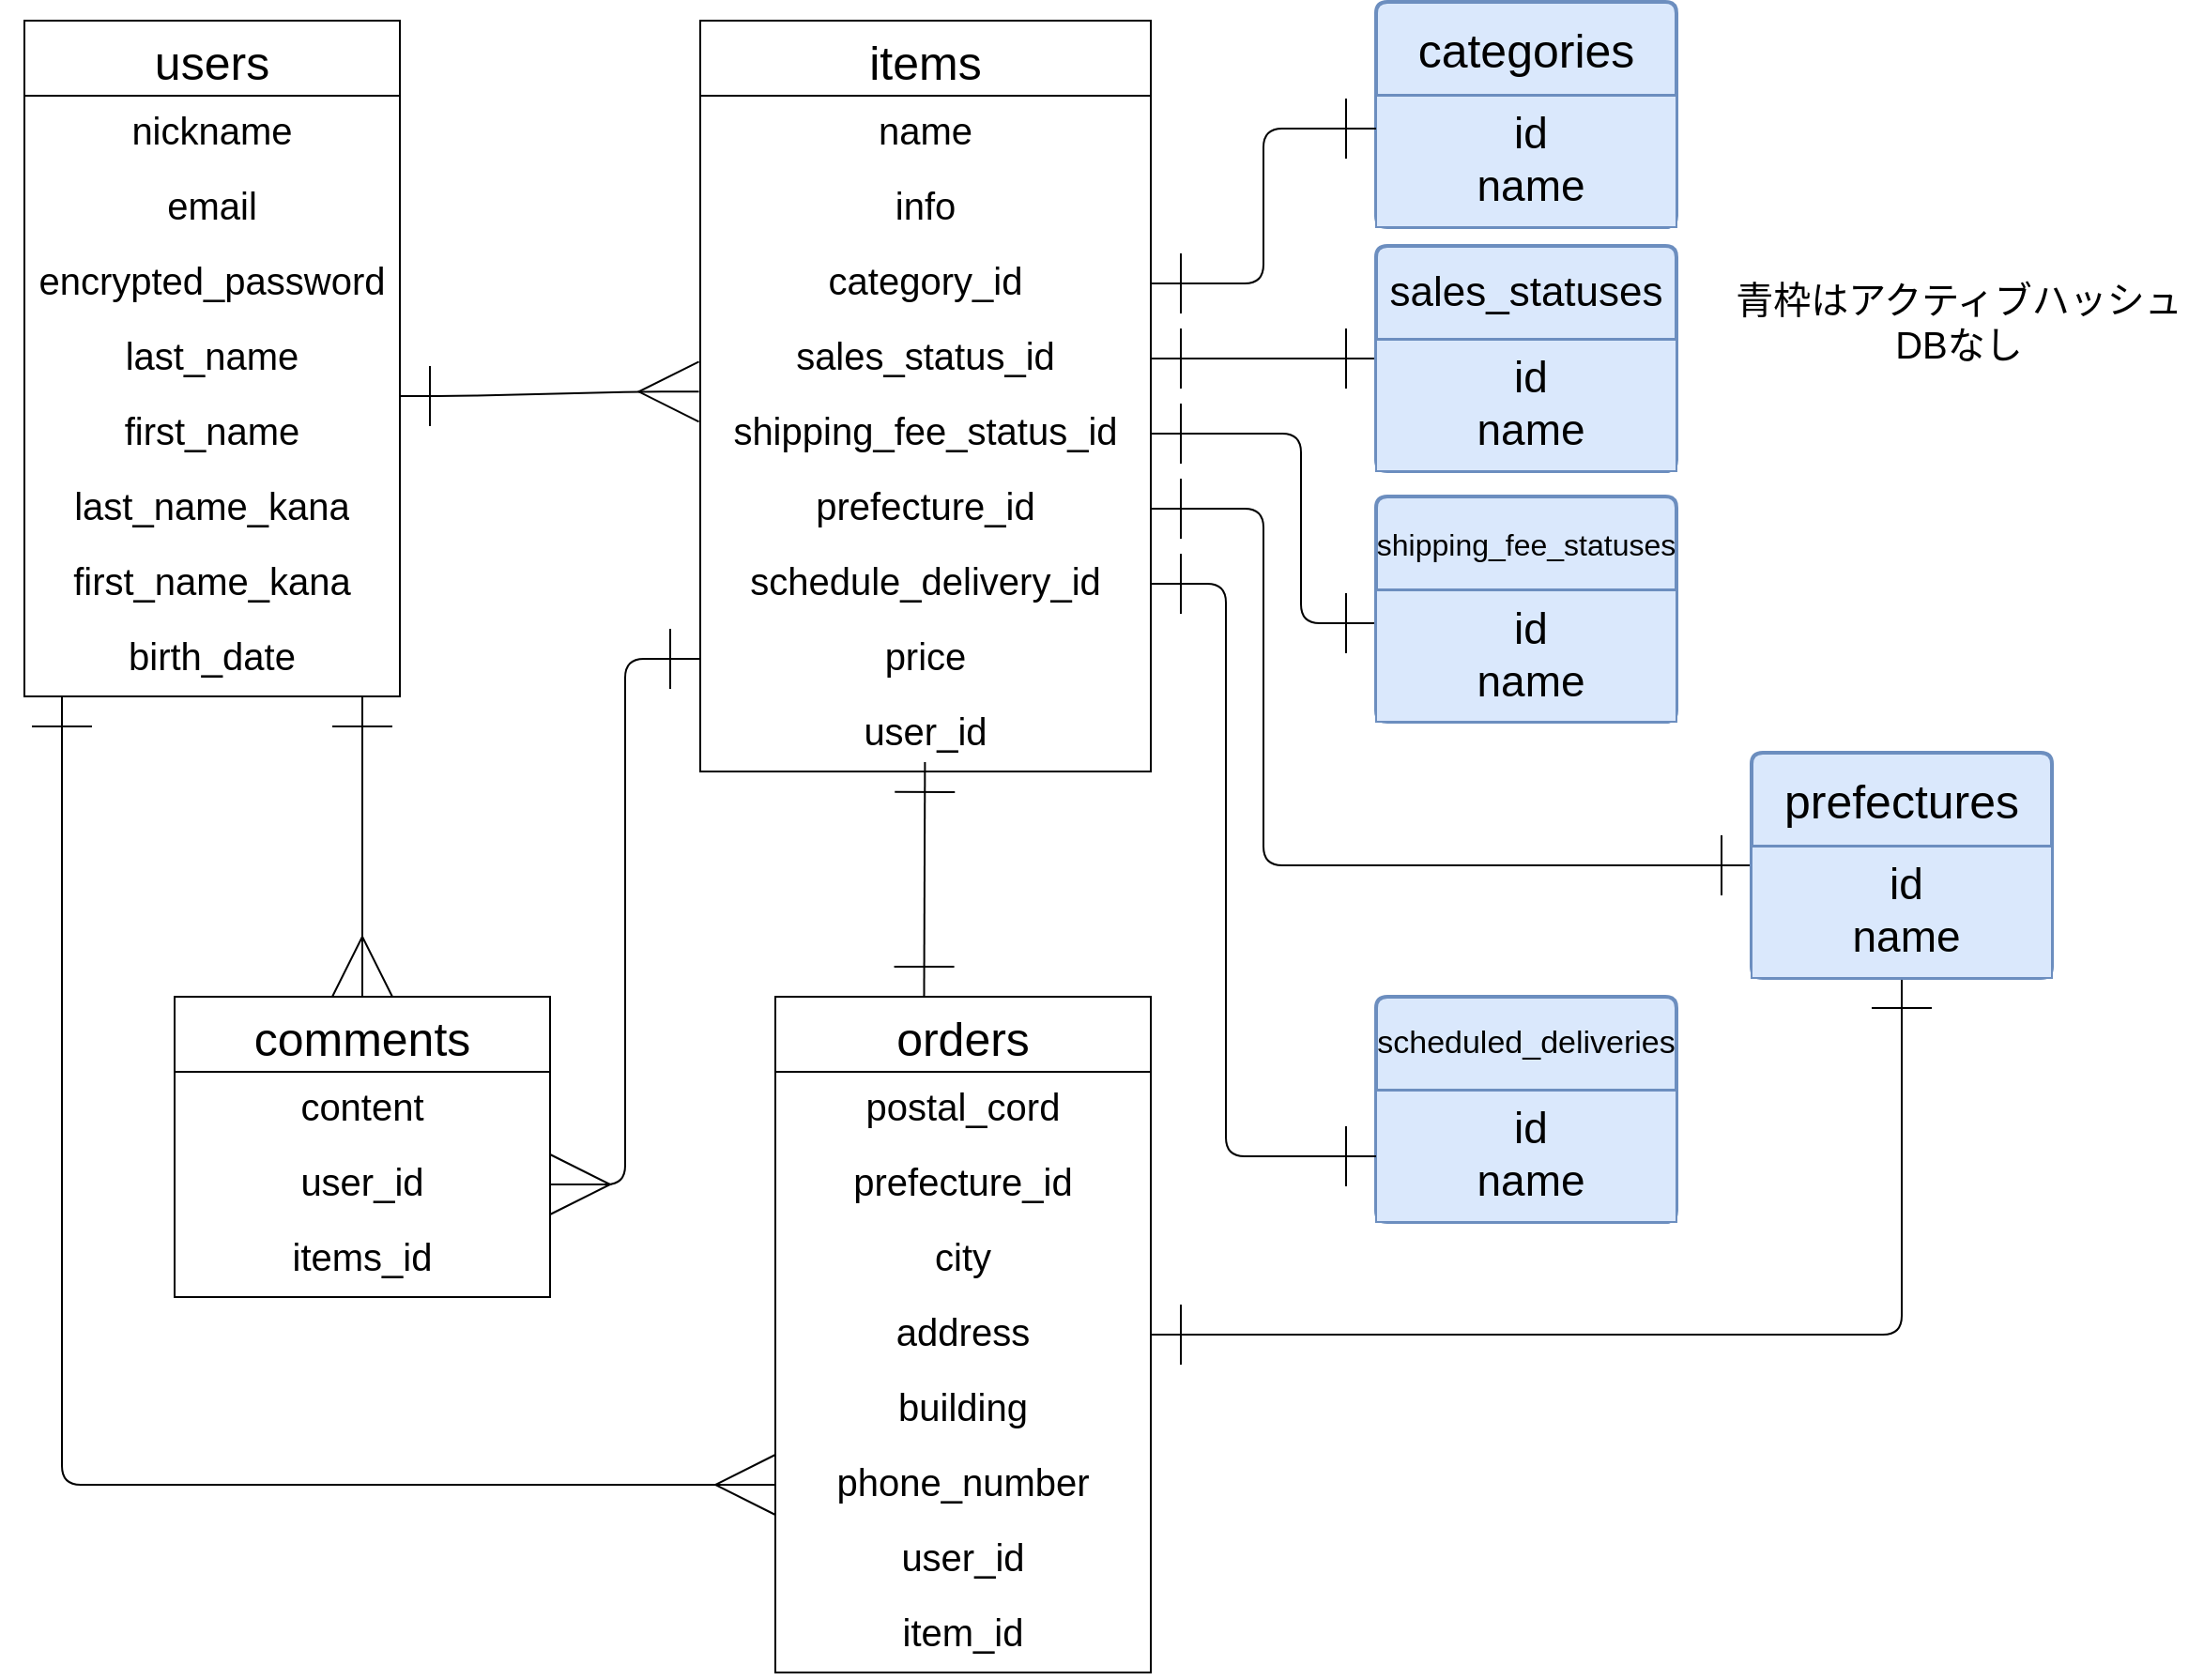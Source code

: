 <mxfile>
    <diagram id="mToiAkbeKMKBAZvZx_nQ" name="ページ1">
        <mxGraphModel dx="1200" dy="1278" grid="1" gridSize="10" guides="1" tooltips="1" connect="1" arrows="1" fold="1" page="1" pageScale="1" pageWidth="1169" pageHeight="827" math="0" shadow="0">
            <root>
                <mxCell id="0"/>
                <mxCell id="1" parent="0"/>
                <mxCell id="167" style="edgeStyle=elbowEdgeStyle;html=1;entryX=0.5;entryY=0;entryDx=0;entryDy=0;startArrow=ERone;startFill=0;endArrow=ERmany;endFill=0;endSize=30;startSize=30;" parent="1" source="100" target="129" edge="1">
                    <mxGeometry relative="1" as="geometry"/>
                </mxCell>
                <mxCell id="187" style="edgeStyle=elbowEdgeStyle;html=1;entryX=0;entryY=0.5;entryDx=0;entryDy=0;endSize=30;startSize=30;endArrow=ERmany;endFill=0;startArrow=ERone;startFill=0;" edge="1" parent="1" source="100" target="153">
                    <mxGeometry relative="1" as="geometry">
                        <Array as="points">
                            <mxPoint x="60" y="670"/>
                        </Array>
                    </mxGeometry>
                </mxCell>
                <mxCell id="100" value="users" style="swimlane;fontStyle=0;childLayout=stackLayout;horizontal=1;startSize=40;horizontalStack=0;resizeParent=1;resizeParentMax=0;resizeLast=0;collapsible=1;marginBottom=0;align=center;fontSize=25;" parent="1" vertex="1">
                    <mxGeometry x="40" y="40" width="200" height="360" as="geometry"/>
                </mxCell>
                <mxCell id="101" value="nickname" style="text;strokeColor=none;fillColor=none;spacingLeft=4;spacingRight=4;overflow=hidden;rotatable=0;points=[[0,0.5],[1,0.5]];portConstraint=eastwest;fontSize=20;whiteSpace=wrap;html=1;align=center;" parent="100" vertex="1">
                    <mxGeometry y="40" width="200" height="40" as="geometry"/>
                </mxCell>
                <mxCell id="102" value="email" style="text;strokeColor=none;fillColor=none;spacingLeft=4;spacingRight=4;overflow=hidden;rotatable=0;points=[[0,0.5],[1,0.5]];portConstraint=eastwest;fontSize=20;whiteSpace=wrap;html=1;align=center;" parent="100" vertex="1">
                    <mxGeometry y="80" width="200" height="40" as="geometry"/>
                </mxCell>
                <mxCell id="103" value="encrypted_password" style="text;strokeColor=none;fillColor=none;spacingLeft=4;spacingRight=4;overflow=hidden;rotatable=0;points=[[0,0.5],[1,0.5]];portConstraint=eastwest;fontSize=20;whiteSpace=wrap;html=1;align=center;" parent="100" vertex="1">
                    <mxGeometry y="120" width="200" height="40" as="geometry"/>
                </mxCell>
                <mxCell id="128" value="last_name" style="text;strokeColor=none;fillColor=none;spacingLeft=4;spacingRight=4;overflow=hidden;rotatable=0;points=[[0,0.5],[1,0.5]];portConstraint=eastwest;fontSize=20;whiteSpace=wrap;html=1;align=center;" parent="100" vertex="1">
                    <mxGeometry y="160" width="200" height="40" as="geometry"/>
                </mxCell>
                <mxCell id="139" value="first_name" style="text;strokeColor=none;fillColor=none;spacingLeft=4;spacingRight=4;overflow=hidden;rotatable=0;points=[[0,0.5],[1,0.5]];portConstraint=eastwest;fontSize=20;whiteSpace=wrap;html=1;align=center;" parent="100" vertex="1">
                    <mxGeometry y="200" width="200" height="40" as="geometry"/>
                </mxCell>
                <mxCell id="140" value="last_name_kana" style="text;strokeColor=none;fillColor=none;spacingLeft=4;spacingRight=4;overflow=hidden;rotatable=0;points=[[0,0.5],[1,0.5]];portConstraint=eastwest;fontSize=20;whiteSpace=wrap;html=1;align=center;" parent="100" vertex="1">
                    <mxGeometry y="240" width="200" height="40" as="geometry"/>
                </mxCell>
                <mxCell id="141" value="first_name_kana" style="text;strokeColor=none;fillColor=none;spacingLeft=4;spacingRight=4;overflow=hidden;rotatable=0;points=[[0,0.5],[1,0.5]];portConstraint=eastwest;fontSize=20;whiteSpace=wrap;html=1;align=center;" parent="100" vertex="1">
                    <mxGeometry y="280" width="200" height="40" as="geometry"/>
                </mxCell>
                <mxCell id="142" value="birth_date" style="text;strokeColor=none;fillColor=none;spacingLeft=4;spacingRight=4;overflow=hidden;rotatable=0;points=[[0,0.5],[1,0.5]];portConstraint=eastwest;fontSize=20;whiteSpace=wrap;html=1;align=center;" parent="100" vertex="1">
                    <mxGeometry y="320" width="200" height="40" as="geometry"/>
                </mxCell>
                <mxCell id="116" value="&lt;font style=&quot;font-size: 25px;&quot;&gt;categories&lt;/font&gt;" style="swimlane;childLayout=stackLayout;horizontal=1;startSize=50;horizontalStack=0;rounded=1;fontSize=14;fontStyle=0;strokeWidth=2;resizeParent=0;resizeLast=1;shadow=0;dashed=0;align=center;arcSize=4;whiteSpace=wrap;html=1;fillColor=#dae8fc;strokeColor=#6c8ebf;" parent="1" vertex="1">
                    <mxGeometry x="760" y="30" width="160" height="120" as="geometry"/>
                </mxCell>
                <mxCell id="117" value="&lt;font style=&quot;font-size: 23px;&quot;&gt;id&lt;/font&gt;&lt;div&gt;&lt;font style=&quot;font-size: 23px;&quot;&gt;name&lt;/font&gt;&lt;/div&gt;" style="align=center;strokeColor=#6c8ebf;fillColor=#dae8fc;spacingLeft=4;fontSize=12;verticalAlign=top;resizable=0;rotatable=0;part=1;html=1;" parent="116" vertex="1">
                    <mxGeometry y="50" width="160" height="70" as="geometry"/>
                </mxCell>
                <mxCell id="129" value="comments" style="swimlane;fontStyle=0;childLayout=stackLayout;horizontal=1;startSize=40;horizontalStack=0;resizeParent=1;resizeParentMax=0;resizeLast=0;collapsible=1;marginBottom=0;align=center;fontSize=25;" parent="1" vertex="1">
                    <mxGeometry x="120" y="560" width="200" height="160" as="geometry"/>
                </mxCell>
                <mxCell id="130" value="content" style="text;strokeColor=none;fillColor=none;spacingLeft=4;spacingRight=4;overflow=hidden;rotatable=0;points=[[0,0.5],[1,0.5]];portConstraint=eastwest;fontSize=20;whiteSpace=wrap;html=1;align=center;" parent="129" vertex="1">
                    <mxGeometry y="40" width="200" height="40" as="geometry"/>
                </mxCell>
                <mxCell id="131" value="user_id" style="text;strokeColor=none;fillColor=none;spacingLeft=4;spacingRight=4;overflow=hidden;rotatable=0;points=[[0,0.5],[1,0.5]];portConstraint=eastwest;fontSize=20;whiteSpace=wrap;html=1;align=center;" parent="129" vertex="1">
                    <mxGeometry y="80" width="200" height="40" as="geometry"/>
                </mxCell>
                <mxCell id="132" value="items_id" style="text;strokeColor=none;fillColor=none;spacingLeft=4;spacingRight=4;overflow=hidden;rotatable=0;points=[[0,0.5],[1,0.5]];portConstraint=eastwest;fontSize=20;whiteSpace=wrap;html=1;align=center;" parent="129" vertex="1">
                    <mxGeometry y="120" width="200" height="40" as="geometry"/>
                </mxCell>
                <mxCell id="134" value="orders" style="swimlane;fontStyle=0;childLayout=stackLayout;horizontal=1;startSize=40;horizontalStack=0;resizeParent=1;resizeParentMax=0;resizeLast=0;collapsible=1;marginBottom=0;align=center;fontSize=25;" parent="1" vertex="1">
                    <mxGeometry x="440" y="560" width="200" height="360" as="geometry"/>
                </mxCell>
                <mxCell id="135" value="postal_cord" style="text;strokeColor=none;fillColor=none;spacingLeft=4;spacingRight=4;overflow=hidden;rotatable=0;points=[[0,0.5],[1,0.5]];portConstraint=eastwest;fontSize=20;whiteSpace=wrap;html=1;align=center;" parent="134" vertex="1">
                    <mxGeometry y="40" width="200" height="40" as="geometry"/>
                </mxCell>
                <mxCell id="136" value="prefecture_id" style="text;strokeColor=none;fillColor=none;spacingLeft=4;spacingRight=4;overflow=hidden;rotatable=0;points=[[0,0.5],[1,0.5]];portConstraint=eastwest;fontSize=20;whiteSpace=wrap;html=1;align=center;" parent="134" vertex="1">
                    <mxGeometry y="80" width="200" height="40" as="geometry"/>
                </mxCell>
                <mxCell id="137" value="city" style="text;strokeColor=none;fillColor=none;spacingLeft=4;spacingRight=4;overflow=hidden;rotatable=0;points=[[0,0.5],[1,0.5]];portConstraint=eastwest;fontSize=20;whiteSpace=wrap;html=1;align=center;" parent="134" vertex="1">
                    <mxGeometry y="120" width="200" height="40" as="geometry"/>
                </mxCell>
                <mxCell id="138" value="address" style="text;strokeColor=none;fillColor=none;spacingLeft=4;spacingRight=4;overflow=hidden;rotatable=0;points=[[0,0.5],[1,0.5]];portConstraint=eastwest;fontSize=20;whiteSpace=wrap;html=1;align=center;" parent="134" vertex="1">
                    <mxGeometry y="160" width="200" height="40" as="geometry"/>
                </mxCell>
                <mxCell id="152" value="building" style="text;strokeColor=none;fillColor=none;spacingLeft=4;spacingRight=4;overflow=hidden;rotatable=0;points=[[0,0.5],[1,0.5]];portConstraint=eastwest;fontSize=20;whiteSpace=wrap;html=1;align=center;" parent="134" vertex="1">
                    <mxGeometry y="200" width="200" height="40" as="geometry"/>
                </mxCell>
                <mxCell id="153" value="phone_number" style="text;strokeColor=none;fillColor=none;spacingLeft=4;spacingRight=4;overflow=hidden;rotatable=0;points=[[0,0.5],[1,0.5]];portConstraint=eastwest;fontSize=20;whiteSpace=wrap;html=1;align=center;" parent="134" vertex="1">
                    <mxGeometry y="240" width="200" height="40" as="geometry"/>
                </mxCell>
                <mxCell id="185" value="user_id" style="text;strokeColor=none;fillColor=none;spacingLeft=4;spacingRight=4;overflow=hidden;rotatable=0;points=[[0,0.5],[1,0.5]];portConstraint=eastwest;fontSize=20;whiteSpace=wrap;html=1;align=center;" vertex="1" parent="134">
                    <mxGeometry y="280" width="200" height="40" as="geometry"/>
                </mxCell>
                <mxCell id="186" value="item_id" style="text;strokeColor=none;fillColor=none;spacingLeft=4;spacingRight=4;overflow=hidden;rotatable=0;points=[[0,0.5],[1,0.5]];portConstraint=eastwest;fontSize=20;whiteSpace=wrap;html=1;align=center;" vertex="1" parent="134">
                    <mxGeometry y="320" width="200" height="40" as="geometry"/>
                </mxCell>
                <mxCell id="143" value="items" style="swimlane;fontStyle=0;childLayout=stackLayout;horizontal=1;startSize=40;horizontalStack=0;resizeParent=1;resizeParentMax=0;resizeLast=0;collapsible=1;marginBottom=0;align=center;fontSize=25;" parent="1" vertex="1">
                    <mxGeometry x="400" y="40" width="240" height="400" as="geometry"/>
                </mxCell>
                <mxCell id="144" value="name" style="text;strokeColor=none;fillColor=none;spacingLeft=4;spacingRight=4;overflow=hidden;rotatable=0;points=[[0,0.5],[1,0.5]];portConstraint=eastwest;fontSize=20;whiteSpace=wrap;html=1;align=center;" parent="143" vertex="1">
                    <mxGeometry y="40" width="240" height="40" as="geometry"/>
                </mxCell>
                <mxCell id="145" value="info" style="text;strokeColor=none;fillColor=none;spacingLeft=4;spacingRight=4;overflow=hidden;rotatable=0;points=[[0,0.5],[1,0.5]];portConstraint=eastwest;fontSize=20;whiteSpace=wrap;html=1;align=center;" parent="143" vertex="1">
                    <mxGeometry y="80" width="240" height="40" as="geometry"/>
                </mxCell>
                <mxCell id="146" value="category_id" style="text;strokeColor=none;fillColor=none;spacingLeft=4;spacingRight=4;overflow=hidden;rotatable=0;points=[[0,0.5],[1,0.5]];portConstraint=eastwest;fontSize=20;whiteSpace=wrap;html=1;align=center;" parent="143" vertex="1">
                    <mxGeometry y="120" width="240" height="40" as="geometry"/>
                </mxCell>
                <mxCell id="147" value="sales_status_id" style="text;strokeColor=none;fillColor=none;spacingLeft=4;spacingRight=4;overflow=hidden;rotatable=0;points=[[0,0.5],[1,0.5]];portConstraint=eastwest;fontSize=20;whiteSpace=wrap;html=1;align=center;" parent="143" vertex="1">
                    <mxGeometry y="160" width="240" height="40" as="geometry"/>
                </mxCell>
                <mxCell id="148" value="shipping_fee_status_id" style="text;strokeColor=none;fillColor=none;spacingLeft=4;spacingRight=4;overflow=hidden;rotatable=0;points=[[0,0.5],[1,0.5]];portConstraint=eastwest;fontSize=20;whiteSpace=wrap;html=1;align=center;" parent="143" vertex="1">
                    <mxGeometry y="200" width="240" height="40" as="geometry"/>
                </mxCell>
                <mxCell id="149" value="prefecture_id" style="text;strokeColor=none;fillColor=none;spacingLeft=4;spacingRight=4;overflow=hidden;rotatable=0;points=[[0,0.5],[1,0.5]];portConstraint=eastwest;fontSize=20;whiteSpace=wrap;html=1;align=center;" parent="143" vertex="1">
                    <mxGeometry y="240" width="240" height="40" as="geometry"/>
                </mxCell>
                <mxCell id="150" value="schedule_delivery_id" style="text;strokeColor=none;fillColor=none;spacingLeft=4;spacingRight=4;overflow=hidden;rotatable=0;points=[[0,0.5],[1,0.5]];portConstraint=eastwest;fontSize=20;whiteSpace=wrap;html=1;align=center;" parent="143" vertex="1">
                    <mxGeometry y="280" width="240" height="40" as="geometry"/>
                </mxCell>
                <mxCell id="151" value="price" style="text;strokeColor=none;fillColor=none;spacingLeft=4;spacingRight=4;overflow=hidden;rotatable=0;points=[[0,0.5],[1,0.5]];portConstraint=eastwest;fontSize=20;whiteSpace=wrap;html=1;align=center;" parent="143" vertex="1">
                    <mxGeometry y="320" width="240" height="40" as="geometry"/>
                </mxCell>
                <mxCell id="162" value="user_id" style="text;strokeColor=none;fillColor=none;spacingLeft=4;spacingRight=4;overflow=hidden;rotatable=0;points=[[0,0.5],[1,0.5]];portConstraint=eastwest;fontSize=20;whiteSpace=wrap;html=1;align=center;" parent="143" vertex="1">
                    <mxGeometry y="360" width="240" height="40" as="geometry"/>
                </mxCell>
                <mxCell id="154" value="&lt;font style=&quot;font-size: 17px;&quot;&gt;scheduled_deliveries&lt;/font&gt;" style="swimlane;childLayout=stackLayout;horizontal=1;startSize=50;horizontalStack=0;rounded=1;fontSize=14;fontStyle=0;strokeWidth=2;resizeParent=0;resizeLast=1;shadow=0;dashed=0;align=center;arcSize=4;whiteSpace=wrap;html=1;fillColor=#dae8fc;strokeColor=#6c8ebf;" parent="1" vertex="1">
                    <mxGeometry x="760" y="560" width="160" height="120" as="geometry"/>
                </mxCell>
                <mxCell id="155" value="&lt;font style=&quot;font-size: 23px;&quot;&gt;id&lt;/font&gt;&lt;div&gt;&lt;font style=&quot;font-size: 23px;&quot;&gt;name&lt;/font&gt;&lt;/div&gt;" style="align=center;strokeColor=#6c8ebf;fillColor=#dae8fc;spacingLeft=4;fontSize=12;verticalAlign=top;resizable=0;rotatable=0;part=1;html=1;" parent="154" vertex="1">
                    <mxGeometry y="50" width="160" height="70" as="geometry"/>
                </mxCell>
                <mxCell id="179" style="edgeStyle=elbowEdgeStyle;html=1;entryX=1;entryY=0.5;entryDx=0;entryDy=0;endSize=30;startSize=30;endArrow=ERone;endFill=0;startArrow=ERone;startFill=0;" parent="1" source="156" target="149" edge="1">
                    <mxGeometry relative="1" as="geometry">
                        <Array as="points">
                            <mxPoint x="700" y="400"/>
                        </Array>
                    </mxGeometry>
                </mxCell>
                <mxCell id="183" style="edgeStyle=elbowEdgeStyle;html=1;entryX=1;entryY=0.5;entryDx=0;entryDy=0;endArrow=ERone;endFill=0;startArrow=ERone;startFill=0;endSize=30;startSize=30;" parent="1" source="156" target="138" edge="1">
                    <mxGeometry relative="1" as="geometry">
                        <Array as="points">
                            <mxPoint x="1040" y="710"/>
                        </Array>
                    </mxGeometry>
                </mxCell>
                <mxCell id="156" value="&lt;font style=&quot;font-size: 25px;&quot;&gt;prefectures&lt;/font&gt;" style="swimlane;childLayout=stackLayout;horizontal=1;startSize=50;horizontalStack=0;rounded=1;fontSize=14;fontStyle=0;strokeWidth=2;resizeParent=0;resizeLast=1;shadow=0;dashed=0;align=center;arcSize=4;whiteSpace=wrap;html=1;fillColor=#dae8fc;strokeColor=#6c8ebf;" parent="1" vertex="1">
                    <mxGeometry x="960" y="430" width="160" height="120" as="geometry"/>
                </mxCell>
                <mxCell id="157" value="&lt;font style=&quot;font-size: 23px;&quot;&gt;id&lt;/font&gt;&lt;div&gt;&lt;font style=&quot;font-size: 23px;&quot;&gt;name&lt;/font&gt;&lt;/div&gt;" style="align=center;strokeColor=#6c8ebf;fillColor=#dae8fc;spacingLeft=4;fontSize=12;verticalAlign=top;resizable=0;rotatable=0;part=1;html=1;" parent="156" vertex="1">
                    <mxGeometry y="50" width="160" height="70" as="geometry"/>
                </mxCell>
                <mxCell id="178" style="edgeStyle=elbowEdgeStyle;html=1;entryX=1;entryY=0.5;entryDx=0;entryDy=0;exitX=0;exitY=0.25;exitDx=0;exitDy=0;endSize=30;startSize=30;endArrow=ERone;endFill=0;startArrow=ERone;startFill=0;" parent="1" source="159" target="148" edge="1">
                    <mxGeometry relative="1" as="geometry">
                        <Array as="points">
                            <mxPoint x="720" y="310"/>
                        </Array>
                    </mxGeometry>
                </mxCell>
                <mxCell id="158" value="&lt;font style=&quot;font-size: 16px;&quot;&gt;shipping_fee_statuses&lt;/font&gt;" style="swimlane;childLayout=stackLayout;horizontal=1;startSize=50;horizontalStack=0;rounded=1;fontSize=14;fontStyle=0;strokeWidth=2;resizeParent=0;resizeLast=1;shadow=0;dashed=0;align=center;arcSize=4;whiteSpace=wrap;html=1;fillColor=#dae8fc;strokeColor=#6c8ebf;" parent="1" vertex="1">
                    <mxGeometry x="760" y="293.5" width="160" height="120" as="geometry"/>
                </mxCell>
                <mxCell id="159" value="&lt;font style=&quot;font-size: 23px;&quot;&gt;id&lt;/font&gt;&lt;div&gt;&lt;font style=&quot;font-size: 23px;&quot;&gt;name&lt;/font&gt;&lt;/div&gt;" style="align=center;strokeColor=#6c8ebf;fillColor=#dae8fc;spacingLeft=4;fontSize=12;verticalAlign=top;resizable=0;rotatable=0;part=1;html=1;" parent="158" vertex="1">
                    <mxGeometry y="50" width="160" height="70" as="geometry"/>
                </mxCell>
                <mxCell id="177" style="edgeStyle=none;html=1;endSize=30;startSize=30;endArrow=ERone;endFill=0;startArrow=ERone;startFill=0;" parent="1" source="160" target="147" edge="1">
                    <mxGeometry relative="1" as="geometry"/>
                </mxCell>
                <mxCell id="160" value="&lt;font style=&quot;font-size: 22px;&quot;&gt;sales_statuses&lt;/font&gt;" style="swimlane;childLayout=stackLayout;horizontal=1;startSize=50;horizontalStack=0;rounded=1;fontSize=14;fontStyle=0;strokeWidth=2;resizeParent=0;resizeLast=1;shadow=0;dashed=0;align=center;arcSize=4;whiteSpace=wrap;html=1;fillColor=#dae8fc;strokeColor=#6c8ebf;" parent="1" vertex="1">
                    <mxGeometry x="760" y="160" width="160" height="120" as="geometry"/>
                </mxCell>
                <mxCell id="161" value="&lt;font style=&quot;font-size: 23px;&quot;&gt;id&lt;/font&gt;&lt;div&gt;&lt;font style=&quot;font-size: 23px;&quot;&gt;name&lt;/font&gt;&lt;/div&gt;" style="align=center;strokeColor=#6c8ebf;fillColor=#dae8fc;spacingLeft=4;fontSize=12;verticalAlign=top;resizable=0;rotatable=0;part=1;html=1;" parent="160" vertex="1">
                    <mxGeometry y="50" width="160" height="70" as="geometry"/>
                </mxCell>
                <mxCell id="164" value="" style="edgeStyle=entityRelationEdgeStyle;fontSize=15;html=1;endArrow=ERmany;startArrow=ERone;entryX=-0.003;entryY=-0.058;entryDx=0;entryDy=0;entryPerimeter=0;endSize=30;startSize=30;startFill=0;endFill=0;" parent="1" target="148" edge="1">
                    <mxGeometry width="100" height="100" relative="1" as="geometry">
                        <mxPoint x="240" y="240" as="sourcePoint"/>
                        <mxPoint x="340" y="140" as="targetPoint"/>
                    </mxGeometry>
                </mxCell>
                <mxCell id="173" style="edgeStyle=elbowEdgeStyle;html=1;exitX=0;exitY=0.5;exitDx=0;exitDy=0;entryX=1;entryY=0.5;entryDx=0;entryDy=0;endSize=30;startSize=30;endArrow=ERmany;endFill=0;startArrow=ERone;startFill=0;" parent="1" source="151" target="131" edge="1">
                    <mxGeometry relative="1" as="geometry">
                        <mxPoint x="280" y="670" as="targetPoint"/>
                    </mxGeometry>
                </mxCell>
                <mxCell id="175" style="edgeStyle=none;html=1;entryX=0.394;entryY=0.018;entryDx=0;entryDy=0;entryPerimeter=0;startArrow=ERone;startFill=0;endArrow=ERone;endFill=0;endSize=30;startSize=30;" parent="1" edge="1">
                    <mxGeometry relative="1" as="geometry">
                        <mxPoint x="519.692" y="434.96" as="sourcePoint"/>
                        <mxPoint x="519.23" y="560.0" as="targetPoint"/>
                    </mxGeometry>
                </mxCell>
                <mxCell id="176" style="edgeStyle=elbowEdgeStyle;html=1;exitX=0;exitY=0.25;exitDx=0;exitDy=0;entryX=1;entryY=0.5;entryDx=0;entryDy=0;endSize=30;startSize=30;endArrow=ERone;endFill=0;startArrow=ERone;startFill=0;" parent="1" source="117" target="146" edge="1">
                    <mxGeometry relative="1" as="geometry"/>
                </mxCell>
                <mxCell id="181" style="edgeStyle=elbowEdgeStyle;html=1;entryX=1;entryY=0.5;entryDx=0;entryDy=0;endSize=30;startSize=30;endArrow=ERone;endFill=0;startArrow=ERone;startFill=0;" parent="1" source="155" target="150" edge="1">
                    <mxGeometry relative="1" as="geometry">
                        <Array as="points">
                            <mxPoint x="680" y="490"/>
                        </Array>
                    </mxGeometry>
                </mxCell>
                <mxCell id="184" value="&lt;font style=&quot;font-size: 20px;&quot;&gt;青枠はアクティブハッシュ&lt;/font&gt;&lt;div&gt;&lt;font style=&quot;font-size: 20px;&quot;&gt;DB&lt;/font&gt;&lt;font style=&quot;font-size: 20px;&quot;&gt;なし&lt;/font&gt;&lt;/div&gt;" style="text;html=1;align=center;verticalAlign=middle;resizable=0;points=[];autosize=1;strokeColor=none;fillColor=none;" parent="1" vertex="1">
                    <mxGeometry x="940" y="170" width="260" height="60" as="geometry"/>
                </mxCell>
            </root>
        </mxGraphModel>
    </diagram>
</mxfile>